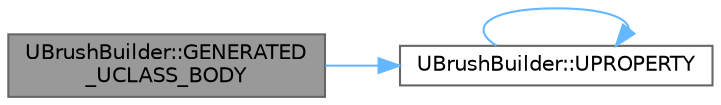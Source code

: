 digraph "UBrushBuilder::GENERATED_UCLASS_BODY"
{
 // INTERACTIVE_SVG=YES
 // LATEX_PDF_SIZE
  bgcolor="transparent";
  edge [fontname=Helvetica,fontsize=10,labelfontname=Helvetica,labelfontsize=10];
  node [fontname=Helvetica,fontsize=10,shape=box,height=0.2,width=0.4];
  rankdir="LR";
  Node1 [id="Node000001",label="UBrushBuilder::GENERATED\l_UCLASS_BODY",height=0.2,width=0.4,color="gray40", fillcolor="grey60", style="filled", fontcolor="black",tooltip=" "];
  Node1 -> Node2 [id="edge1_Node000001_Node000002",color="steelblue1",style="solid",tooltip=" "];
  Node2 [id="Node000002",label="UBrushBuilder::UPROPERTY",height=0.2,width=0.4,color="grey40", fillcolor="white", style="filled",URL="$d3/dfe/classUBrushBuilder.html#a9a89d37afd7a9d31df341250dea75078",tooltip="localized FString that will be displayed as the name of this brush builder in the editor"];
  Node2 -> Node2 [id="edge2_Node000002_Node000002",color="steelblue1",style="solid",tooltip=" "];
}
